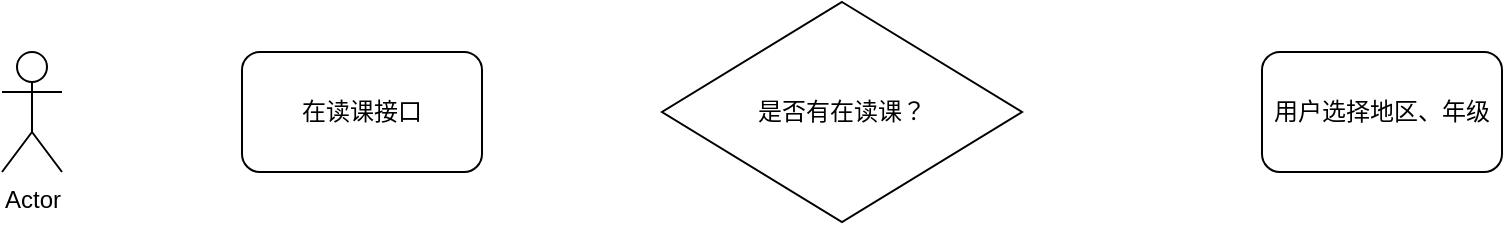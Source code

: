 <mxfile version="27.2.0">
  <diagram name="第 1 页" id="l59Q0kZf70GFu10ryJVb">
    <mxGraphModel dx="1008" dy="620" grid="1" gridSize="10" guides="1" tooltips="1" connect="1" arrows="1" fold="1" page="1" pageScale="1" pageWidth="4800" pageHeight="4800" math="0" shadow="0">
      <root>
        <mxCell id="0" />
        <mxCell id="1" parent="0" />
        <mxCell id="VSyL5UJNjRtYyE7pGAWY-4" value="Actor" style="shape=umlActor;verticalLabelPosition=bottom;verticalAlign=top;html=1;outlineConnect=0;" vertex="1" parent="1">
          <mxGeometry x="480" y="500" width="30" height="60" as="geometry" />
        </mxCell>
        <mxCell id="VSyL5UJNjRtYyE7pGAWY-6" value="是否有在读课？" style="rhombus;whiteSpace=wrap;html=1;" vertex="1" parent="1">
          <mxGeometry x="810" y="475" width="180" height="110" as="geometry" />
        </mxCell>
        <mxCell id="VSyL5UJNjRtYyE7pGAWY-7" value="在读课接口" style="rounded=1;whiteSpace=wrap;html=1;" vertex="1" parent="1">
          <mxGeometry x="600" y="500" width="120" height="60" as="geometry" />
        </mxCell>
        <mxCell id="VSyL5UJNjRtYyE7pGAWY-8" value="用户选择地区、年级" style="rounded=1;whiteSpace=wrap;html=1;" vertex="1" parent="1">
          <mxGeometry x="1110" y="500" width="120" height="60" as="geometry" />
        </mxCell>
      </root>
    </mxGraphModel>
  </diagram>
</mxfile>
